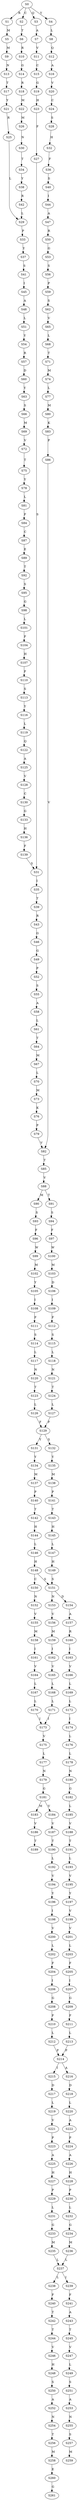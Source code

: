 strict digraph  {
	S0 -> S1 [ label = R ];
	S0 -> S2 [ label = C ];
	S0 -> S3 [ label = Q ];
	S0 -> S4 [ label = Y ];
	S1 -> S5 [ label = M ];
	S2 -> S6 [ label = T ];
	S3 -> S7 [ label = A ];
	S4 -> S8 [ label = L ];
	S5 -> S9 [ label = M ];
	S6 -> S10 [ label = R ];
	S7 -> S11 [ label = V ];
	S8 -> S12 [ label = Q ];
	S9 -> S13 [ label = N ];
	S10 -> S14 [ label = G ];
	S11 -> S15 [ label = C ];
	S12 -> S16 [ label = A ];
	S13 -> S17 [ label = T ];
	S14 -> S18 [ label = R ];
	S15 -> S19 [ label = G ];
	S16 -> S20 [ label = V ];
	S17 -> S21 [ label = Y ];
	S18 -> S22 [ label = M ];
	S19 -> S23 [ label = H ];
	S20 -> S24 [ label = C ];
	S21 -> S25 [ label = R ];
	S22 -> S26 [ label = M ];
	S23 -> S27 [ label = F ];
	S24 -> S28 [ label = S ];
	S25 -> S29 [ label = L ];
	S26 -> S30 [ label = N ];
	S27 -> S31 [ label = S ];
	S28 -> S32 [ label = H ];
	S29 -> S33 [ label = P ];
	S30 -> S34 [ label = T ];
	S31 -> S35 [ label = I ];
	S32 -> S36 [ label = F ];
	S33 -> S37 [ label = Y ];
	S34 -> S38 [ label = Y ];
	S35 -> S39 [ label = T ];
	S36 -> S40 [ label = S ];
	S37 -> S41 [ label = S ];
	S38 -> S42 [ label = R ];
	S39 -> S43 [ label = R ];
	S40 -> S44 [ label = I ];
	S41 -> S45 [ label = I ];
	S42 -> S29 [ label = L ];
	S43 -> S46 [ label = G ];
	S44 -> S47 [ label = A ];
	S45 -> S48 [ label = A ];
	S46 -> S49 [ label = G ];
	S47 -> S50 [ label = R ];
	S48 -> S51 [ label = L ];
	S49 -> S52 [ label = P ];
	S50 -> S53 [ label = G ];
	S51 -> S54 [ label = Y ];
	S52 -> S55 [ label = S ];
	S53 -> S56 [ label = S ];
	S54 -> S57 [ label = R ];
	S55 -> S58 [ label = A ];
	S56 -> S59 [ label = P ];
	S57 -> S60 [ label = D ];
	S58 -> S61 [ label = L ];
	S59 -> S62 [ label = S ];
	S60 -> S63 [ label = Y ];
	S61 -> S64 [ label = T ];
	S62 -> S65 [ label = V ];
	S63 -> S66 [ label = S ];
	S64 -> S67 [ label = M ];
	S65 -> S68 [ label = L ];
	S66 -> S69 [ label = M ];
	S67 -> S70 [ label = L ];
	S68 -> S71 [ label = T ];
	S69 -> S72 [ label = V ];
	S70 -> S73 [ label = M ];
	S71 -> S74 [ label = M ];
	S72 -> S75 [ label = T ];
	S73 -> S76 [ label = K ];
	S74 -> S77 [ label = L ];
	S75 -> S78 [ label = Y ];
	S76 -> S79 [ label = P ];
	S77 -> S80 [ label = M ];
	S78 -> S81 [ label = L ];
	S79 -> S82 [ label = V ];
	S80 -> S83 [ label = K ];
	S81 -> S84 [ label = F ];
	S82 -> S85 [ label = T ];
	S83 -> S86 [ label = P ];
	S84 -> S87 [ label = C ];
	S85 -> S88 [ label = V ];
	S86 -> S82 [ label = V ];
	S87 -> S89 [ label = E ];
	S88 -> S90 [ label = M ];
	S88 -> S91 [ label = T ];
	S89 -> S92 [ label = T ];
	S90 -> S93 [ label = S ];
	S91 -> S94 [ label = S ];
	S92 -> S95 [ label = S ];
	S93 -> S96 [ label = F ];
	S94 -> S97 [ label = F ];
	S95 -> S98 [ label = G ];
	S96 -> S99 [ label = W ];
	S97 -> S100 [ label = W ];
	S98 -> S101 [ label = L ];
	S99 -> S102 [ label = M ];
	S100 -> S103 [ label = M ];
	S101 -> S104 [ label = F ];
	S102 -> S105 [ label = Y ];
	S103 -> S106 [ label = D ];
	S104 -> S107 [ label = H ];
	S105 -> S108 [ label = I ];
	S106 -> S109 [ label = I ];
	S107 -> S110 [ label = F ];
	S108 -> S111 [ label = F ];
	S109 -> S112 [ label = F ];
	S110 -> S113 [ label = S ];
	S111 -> S114 [ label = S ];
	S112 -> S115 [ label = S ];
	S113 -> S116 [ label = Y ];
	S114 -> S117 [ label = L ];
	S115 -> S118 [ label = L ];
	S116 -> S119 [ label = L ];
	S117 -> S120 [ label = N ];
	S118 -> S121 [ label = N ];
	S119 -> S122 [ label = Q ];
	S120 -> S123 [ label = T ];
	S121 -> S124 [ label = T ];
	S122 -> S125 [ label = A ];
	S123 -> S126 [ label = L ];
	S124 -> S127 [ label = L ];
	S125 -> S128 [ label = V ];
	S126 -> S129 [ label = F ];
	S127 -> S129 [ label = F ];
	S128 -> S130 [ label = C ];
	S129 -> S131 [ label = Y ];
	S129 -> S132 [ label = S ];
	S130 -> S133 [ label = G ];
	S131 -> S134 [ label = Y ];
	S132 -> S135 [ label = Y ];
	S133 -> S136 [ label = H ];
	S134 -> S137 [ label = M ];
	S135 -> S138 [ label = M ];
	S136 -> S139 [ label = F ];
	S137 -> S140 [ label = P ];
	S138 -> S141 [ label = P ];
	S139 -> S31 [ label = S ];
	S140 -> S142 [ label = T ];
	S141 -> S143 [ label = T ];
	S142 -> S144 [ label = H ];
	S143 -> S145 [ label = H ];
	S144 -> S146 [ label = L ];
	S145 -> S147 [ label = L ];
	S146 -> S148 [ label = H ];
	S147 -> S149 [ label = H ];
	S148 -> S150 [ label = C ];
	S148 -> S151 [ label = S ];
	S149 -> S151 [ label = S ];
	S150 -> S152 [ label = N ];
	S151 -> S153 [ label = N ];
	S151 -> S154 [ label = D ];
	S152 -> S155 [ label = V ];
	S153 -> S156 [ label = V ];
	S154 -> S157 [ label = A ];
	S155 -> S158 [ label = M ];
	S156 -> S159 [ label = M ];
	S157 -> S160 [ label = R ];
	S158 -> S161 [ label = I ];
	S159 -> S162 [ label = I ];
	S160 -> S163 [ label = I ];
	S161 -> S164 [ label = V ];
	S162 -> S165 [ label = V ];
	S163 -> S166 [ label = V ];
	S164 -> S167 [ label = L ];
	S165 -> S168 [ label = L ];
	S166 -> S169 [ label = L ];
	S167 -> S170 [ label = L ];
	S168 -> S171 [ label = L ];
	S169 -> S172 [ label = L ];
	S170 -> S173 [ label = I ];
	S171 -> S173 [ label = I ];
	S172 -> S174 [ label = I ];
	S173 -> S175 [ label = V ];
	S174 -> S176 [ label = L ];
	S175 -> S177 [ label = L ];
	S176 -> S178 [ label = L ];
	S177 -> S179 [ label = N ];
	S178 -> S180 [ label = N ];
	S179 -> S181 [ label = G ];
	S180 -> S182 [ label = G ];
	S181 -> S183 [ label = M ];
	S181 -> S184 [ label = V ];
	S182 -> S185 [ label = L ];
	S183 -> S186 [ label = V ];
	S184 -> S187 [ label = V ];
	S185 -> S188 [ label = V ];
	S186 -> S189 [ label = T ];
	S187 -> S190 [ label = T ];
	S188 -> S191 [ label = T ];
	S190 -> S192 [ label = L ];
	S191 -> S193 [ label = L ];
	S192 -> S194 [ label = V ];
	S193 -> S195 [ label = V ];
	S194 -> S196 [ label = Y ];
	S195 -> S197 [ label = Y ];
	S196 -> S198 [ label = I ];
	S197 -> S199 [ label = V ];
	S198 -> S200 [ label = V ];
	S199 -> S201 [ label = V ];
	S200 -> S202 [ label = L ];
	S201 -> S203 [ label = L ];
	S202 -> S204 [ label = F ];
	S203 -> S205 [ label = F ];
	S204 -> S206 [ label = I ];
	S205 -> S207 [ label = I ];
	S206 -> S208 [ label = G ];
	S207 -> S209 [ label = G ];
	S208 -> S210 [ label = F ];
	S209 -> S211 [ label = F ];
	S210 -> S212 [ label = L ];
	S211 -> S213 [ label = L ];
	S212 -> S214 [ label = P ];
	S213 -> S214 [ label = P ];
	S214 -> S215 [ label = I ];
	S214 -> S216 [ label = A ];
	S215 -> S217 [ label = D ];
	S216 -> S218 [ label = D ];
	S217 -> S219 [ label = L ];
	S218 -> S220 [ label = L ];
	S219 -> S221 [ label = V ];
	S220 -> S222 [ label = A ];
	S221 -> S223 [ label = P ];
	S222 -> S224 [ label = P ];
	S223 -> S225 [ label = A ];
	S224 -> S226 [ label = A ];
	S225 -> S227 [ label = H ];
	S226 -> S228 [ label = H ];
	S227 -> S229 [ label = P ];
	S228 -> S230 [ label = P ];
	S229 -> S231 [ label = L ];
	S230 -> S232 [ label = L ];
	S231 -> S233 [ label = G ];
	S232 -> S234 [ label = G ];
	S233 -> S235 [ label = M ];
	S234 -> S236 [ label = M ];
	S235 -> S237 [ label = L ];
	S236 -> S237 [ label = L ];
	S237 -> S238 [ label = L ];
	S237 -> S239 [ label = I ];
	S238 -> S240 [ label = F ];
	S239 -> S241 [ label = F ];
	S240 -> S242 [ label = T ];
	S241 -> S243 [ label = A ];
	S242 -> S244 [ label = T ];
	S243 -> S245 [ label = T ];
	S244 -> S246 [ label = V ];
	S245 -> S247 [ label = V ];
	S246 -> S248 [ label = H ];
	S247 -> S249 [ label = L ];
	S248 -> S250 [ label = S ];
	S249 -> S251 [ label = S ];
	S250 -> S252 [ label = A ];
	S251 -> S253 [ label = A ];
	S252 -> S254 [ label = N ];
	S253 -> S255 [ label = N ];
	S254 -> S256 [ label = T ];
	S255 -> S257 [ label = S ];
	S256 -> S258 [ label = M ];
	S257 -> S259 [ label = M ];
	S258 -> S260 [ label = E ];
	S260 -> S261 [ label = G ];
}
